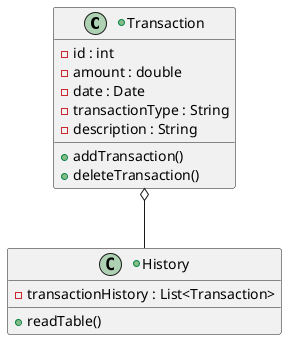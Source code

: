 @startuml class


+class "Transaction"{
      -id : int
      -amount : double
      -date : Date
      -transactionType : String
      -description : String      
      +addTransaction()
      +deleteTransaction()
}

+class "History"{
      -transactionHistory : List<Transaction>
      +readTable()
}

Transaction o-- History



@enduml
